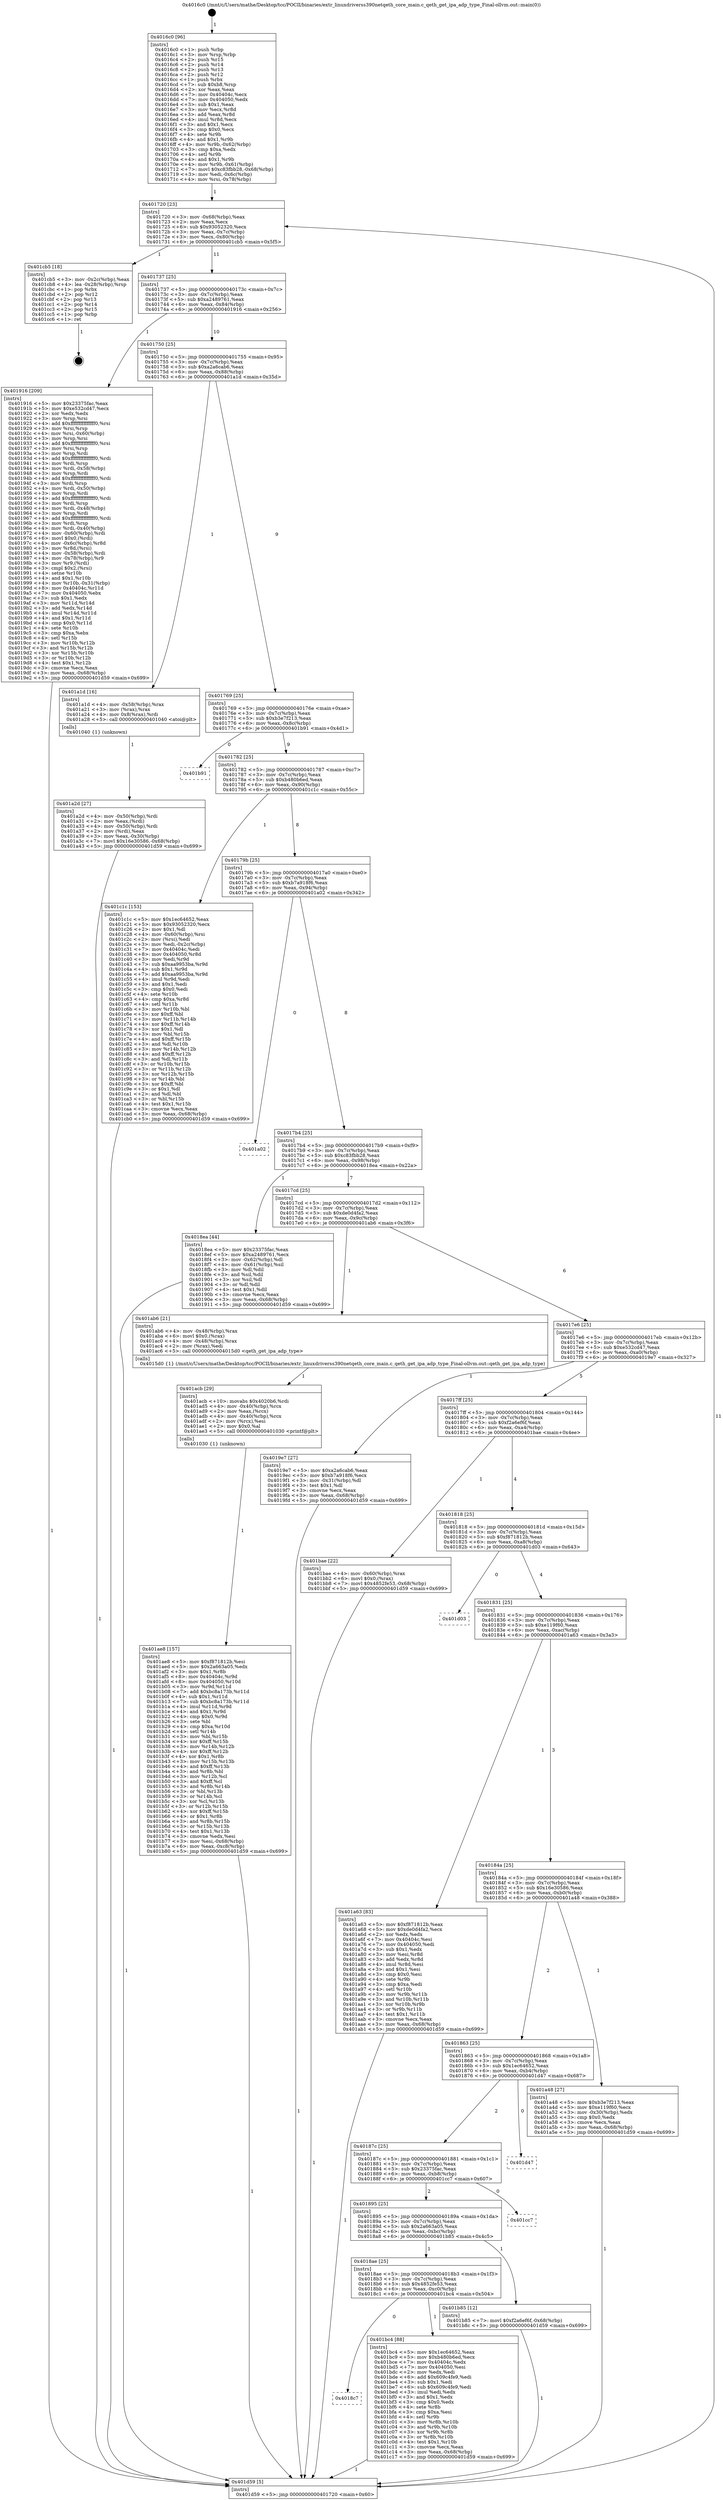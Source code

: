 digraph "0x4016c0" {
  label = "0x4016c0 (/mnt/c/Users/mathe/Desktop/tcc/POCII/binaries/extr_linuxdriverss390netqeth_core_main.c_qeth_get_ipa_adp_type_Final-ollvm.out::main(0))"
  labelloc = "t"
  node[shape=record]

  Entry [label="",width=0.3,height=0.3,shape=circle,fillcolor=black,style=filled]
  "0x401720" [label="{
     0x401720 [23]\l
     | [instrs]\l
     &nbsp;&nbsp;0x401720 \<+3\>: mov -0x68(%rbp),%eax\l
     &nbsp;&nbsp;0x401723 \<+2\>: mov %eax,%ecx\l
     &nbsp;&nbsp;0x401725 \<+6\>: sub $0x93052320,%ecx\l
     &nbsp;&nbsp;0x40172b \<+3\>: mov %eax,-0x7c(%rbp)\l
     &nbsp;&nbsp;0x40172e \<+3\>: mov %ecx,-0x80(%rbp)\l
     &nbsp;&nbsp;0x401731 \<+6\>: je 0000000000401cb5 \<main+0x5f5\>\l
  }"]
  "0x401cb5" [label="{
     0x401cb5 [18]\l
     | [instrs]\l
     &nbsp;&nbsp;0x401cb5 \<+3\>: mov -0x2c(%rbp),%eax\l
     &nbsp;&nbsp;0x401cb8 \<+4\>: lea -0x28(%rbp),%rsp\l
     &nbsp;&nbsp;0x401cbc \<+1\>: pop %rbx\l
     &nbsp;&nbsp;0x401cbd \<+2\>: pop %r12\l
     &nbsp;&nbsp;0x401cbf \<+2\>: pop %r13\l
     &nbsp;&nbsp;0x401cc1 \<+2\>: pop %r14\l
     &nbsp;&nbsp;0x401cc3 \<+2\>: pop %r15\l
     &nbsp;&nbsp;0x401cc5 \<+1\>: pop %rbp\l
     &nbsp;&nbsp;0x401cc6 \<+1\>: ret\l
  }"]
  "0x401737" [label="{
     0x401737 [25]\l
     | [instrs]\l
     &nbsp;&nbsp;0x401737 \<+5\>: jmp 000000000040173c \<main+0x7c\>\l
     &nbsp;&nbsp;0x40173c \<+3\>: mov -0x7c(%rbp),%eax\l
     &nbsp;&nbsp;0x40173f \<+5\>: sub $0xa2489761,%eax\l
     &nbsp;&nbsp;0x401744 \<+6\>: mov %eax,-0x84(%rbp)\l
     &nbsp;&nbsp;0x40174a \<+6\>: je 0000000000401916 \<main+0x256\>\l
  }"]
  Exit [label="",width=0.3,height=0.3,shape=circle,fillcolor=black,style=filled,peripheries=2]
  "0x401916" [label="{
     0x401916 [209]\l
     | [instrs]\l
     &nbsp;&nbsp;0x401916 \<+5\>: mov $0x23375fac,%eax\l
     &nbsp;&nbsp;0x40191b \<+5\>: mov $0xe532cd47,%ecx\l
     &nbsp;&nbsp;0x401920 \<+2\>: xor %edx,%edx\l
     &nbsp;&nbsp;0x401922 \<+3\>: mov %rsp,%rsi\l
     &nbsp;&nbsp;0x401925 \<+4\>: add $0xfffffffffffffff0,%rsi\l
     &nbsp;&nbsp;0x401929 \<+3\>: mov %rsi,%rsp\l
     &nbsp;&nbsp;0x40192c \<+4\>: mov %rsi,-0x60(%rbp)\l
     &nbsp;&nbsp;0x401930 \<+3\>: mov %rsp,%rsi\l
     &nbsp;&nbsp;0x401933 \<+4\>: add $0xfffffffffffffff0,%rsi\l
     &nbsp;&nbsp;0x401937 \<+3\>: mov %rsi,%rsp\l
     &nbsp;&nbsp;0x40193a \<+3\>: mov %rsp,%rdi\l
     &nbsp;&nbsp;0x40193d \<+4\>: add $0xfffffffffffffff0,%rdi\l
     &nbsp;&nbsp;0x401941 \<+3\>: mov %rdi,%rsp\l
     &nbsp;&nbsp;0x401944 \<+4\>: mov %rdi,-0x58(%rbp)\l
     &nbsp;&nbsp;0x401948 \<+3\>: mov %rsp,%rdi\l
     &nbsp;&nbsp;0x40194b \<+4\>: add $0xfffffffffffffff0,%rdi\l
     &nbsp;&nbsp;0x40194f \<+3\>: mov %rdi,%rsp\l
     &nbsp;&nbsp;0x401952 \<+4\>: mov %rdi,-0x50(%rbp)\l
     &nbsp;&nbsp;0x401956 \<+3\>: mov %rsp,%rdi\l
     &nbsp;&nbsp;0x401959 \<+4\>: add $0xfffffffffffffff0,%rdi\l
     &nbsp;&nbsp;0x40195d \<+3\>: mov %rdi,%rsp\l
     &nbsp;&nbsp;0x401960 \<+4\>: mov %rdi,-0x48(%rbp)\l
     &nbsp;&nbsp;0x401964 \<+3\>: mov %rsp,%rdi\l
     &nbsp;&nbsp;0x401967 \<+4\>: add $0xfffffffffffffff0,%rdi\l
     &nbsp;&nbsp;0x40196b \<+3\>: mov %rdi,%rsp\l
     &nbsp;&nbsp;0x40196e \<+4\>: mov %rdi,-0x40(%rbp)\l
     &nbsp;&nbsp;0x401972 \<+4\>: mov -0x60(%rbp),%rdi\l
     &nbsp;&nbsp;0x401976 \<+6\>: movl $0x0,(%rdi)\l
     &nbsp;&nbsp;0x40197c \<+4\>: mov -0x6c(%rbp),%r8d\l
     &nbsp;&nbsp;0x401980 \<+3\>: mov %r8d,(%rsi)\l
     &nbsp;&nbsp;0x401983 \<+4\>: mov -0x58(%rbp),%rdi\l
     &nbsp;&nbsp;0x401987 \<+4\>: mov -0x78(%rbp),%r9\l
     &nbsp;&nbsp;0x40198b \<+3\>: mov %r9,(%rdi)\l
     &nbsp;&nbsp;0x40198e \<+3\>: cmpl $0x2,(%rsi)\l
     &nbsp;&nbsp;0x401991 \<+4\>: setne %r10b\l
     &nbsp;&nbsp;0x401995 \<+4\>: and $0x1,%r10b\l
     &nbsp;&nbsp;0x401999 \<+4\>: mov %r10b,-0x31(%rbp)\l
     &nbsp;&nbsp;0x40199d \<+8\>: mov 0x40404c,%r11d\l
     &nbsp;&nbsp;0x4019a5 \<+7\>: mov 0x404050,%ebx\l
     &nbsp;&nbsp;0x4019ac \<+3\>: sub $0x1,%edx\l
     &nbsp;&nbsp;0x4019af \<+3\>: mov %r11d,%r14d\l
     &nbsp;&nbsp;0x4019b2 \<+3\>: add %edx,%r14d\l
     &nbsp;&nbsp;0x4019b5 \<+4\>: imul %r14d,%r11d\l
     &nbsp;&nbsp;0x4019b9 \<+4\>: and $0x1,%r11d\l
     &nbsp;&nbsp;0x4019bd \<+4\>: cmp $0x0,%r11d\l
     &nbsp;&nbsp;0x4019c1 \<+4\>: sete %r10b\l
     &nbsp;&nbsp;0x4019c5 \<+3\>: cmp $0xa,%ebx\l
     &nbsp;&nbsp;0x4019c8 \<+4\>: setl %r15b\l
     &nbsp;&nbsp;0x4019cc \<+3\>: mov %r10b,%r12b\l
     &nbsp;&nbsp;0x4019cf \<+3\>: and %r15b,%r12b\l
     &nbsp;&nbsp;0x4019d2 \<+3\>: xor %r15b,%r10b\l
     &nbsp;&nbsp;0x4019d5 \<+3\>: or %r10b,%r12b\l
     &nbsp;&nbsp;0x4019d8 \<+4\>: test $0x1,%r12b\l
     &nbsp;&nbsp;0x4019dc \<+3\>: cmovne %ecx,%eax\l
     &nbsp;&nbsp;0x4019df \<+3\>: mov %eax,-0x68(%rbp)\l
     &nbsp;&nbsp;0x4019e2 \<+5\>: jmp 0000000000401d59 \<main+0x699\>\l
  }"]
  "0x401750" [label="{
     0x401750 [25]\l
     | [instrs]\l
     &nbsp;&nbsp;0x401750 \<+5\>: jmp 0000000000401755 \<main+0x95\>\l
     &nbsp;&nbsp;0x401755 \<+3\>: mov -0x7c(%rbp),%eax\l
     &nbsp;&nbsp;0x401758 \<+5\>: sub $0xa2a6cab6,%eax\l
     &nbsp;&nbsp;0x40175d \<+6\>: mov %eax,-0x88(%rbp)\l
     &nbsp;&nbsp;0x401763 \<+6\>: je 0000000000401a1d \<main+0x35d\>\l
  }"]
  "0x4018c7" [label="{
     0x4018c7\l
  }", style=dashed]
  "0x401a1d" [label="{
     0x401a1d [16]\l
     | [instrs]\l
     &nbsp;&nbsp;0x401a1d \<+4\>: mov -0x58(%rbp),%rax\l
     &nbsp;&nbsp;0x401a21 \<+3\>: mov (%rax),%rax\l
     &nbsp;&nbsp;0x401a24 \<+4\>: mov 0x8(%rax),%rdi\l
     &nbsp;&nbsp;0x401a28 \<+5\>: call 0000000000401040 \<atoi@plt\>\l
     | [calls]\l
     &nbsp;&nbsp;0x401040 \{1\} (unknown)\l
  }"]
  "0x401769" [label="{
     0x401769 [25]\l
     | [instrs]\l
     &nbsp;&nbsp;0x401769 \<+5\>: jmp 000000000040176e \<main+0xae\>\l
     &nbsp;&nbsp;0x40176e \<+3\>: mov -0x7c(%rbp),%eax\l
     &nbsp;&nbsp;0x401771 \<+5\>: sub $0xb3e7f213,%eax\l
     &nbsp;&nbsp;0x401776 \<+6\>: mov %eax,-0x8c(%rbp)\l
     &nbsp;&nbsp;0x40177c \<+6\>: je 0000000000401b91 \<main+0x4d1\>\l
  }"]
  "0x401bc4" [label="{
     0x401bc4 [88]\l
     | [instrs]\l
     &nbsp;&nbsp;0x401bc4 \<+5\>: mov $0x1ec64652,%eax\l
     &nbsp;&nbsp;0x401bc9 \<+5\>: mov $0xb480b6ed,%ecx\l
     &nbsp;&nbsp;0x401bce \<+7\>: mov 0x40404c,%edx\l
     &nbsp;&nbsp;0x401bd5 \<+7\>: mov 0x404050,%esi\l
     &nbsp;&nbsp;0x401bdc \<+2\>: mov %edx,%edi\l
     &nbsp;&nbsp;0x401bde \<+6\>: add $0x609c4fe9,%edi\l
     &nbsp;&nbsp;0x401be4 \<+3\>: sub $0x1,%edi\l
     &nbsp;&nbsp;0x401be7 \<+6\>: sub $0x609c4fe9,%edi\l
     &nbsp;&nbsp;0x401bed \<+3\>: imul %edi,%edx\l
     &nbsp;&nbsp;0x401bf0 \<+3\>: and $0x1,%edx\l
     &nbsp;&nbsp;0x401bf3 \<+3\>: cmp $0x0,%edx\l
     &nbsp;&nbsp;0x401bf6 \<+4\>: sete %r8b\l
     &nbsp;&nbsp;0x401bfa \<+3\>: cmp $0xa,%esi\l
     &nbsp;&nbsp;0x401bfd \<+4\>: setl %r9b\l
     &nbsp;&nbsp;0x401c01 \<+3\>: mov %r8b,%r10b\l
     &nbsp;&nbsp;0x401c04 \<+3\>: and %r9b,%r10b\l
     &nbsp;&nbsp;0x401c07 \<+3\>: xor %r9b,%r8b\l
     &nbsp;&nbsp;0x401c0a \<+3\>: or %r8b,%r10b\l
     &nbsp;&nbsp;0x401c0d \<+4\>: test $0x1,%r10b\l
     &nbsp;&nbsp;0x401c11 \<+3\>: cmovne %ecx,%eax\l
     &nbsp;&nbsp;0x401c14 \<+3\>: mov %eax,-0x68(%rbp)\l
     &nbsp;&nbsp;0x401c17 \<+5\>: jmp 0000000000401d59 \<main+0x699\>\l
  }"]
  "0x401b91" [label="{
     0x401b91\l
  }", style=dashed]
  "0x401782" [label="{
     0x401782 [25]\l
     | [instrs]\l
     &nbsp;&nbsp;0x401782 \<+5\>: jmp 0000000000401787 \<main+0xc7\>\l
     &nbsp;&nbsp;0x401787 \<+3\>: mov -0x7c(%rbp),%eax\l
     &nbsp;&nbsp;0x40178a \<+5\>: sub $0xb480b6ed,%eax\l
     &nbsp;&nbsp;0x40178f \<+6\>: mov %eax,-0x90(%rbp)\l
     &nbsp;&nbsp;0x401795 \<+6\>: je 0000000000401c1c \<main+0x55c\>\l
  }"]
  "0x4018ae" [label="{
     0x4018ae [25]\l
     | [instrs]\l
     &nbsp;&nbsp;0x4018ae \<+5\>: jmp 00000000004018b3 \<main+0x1f3\>\l
     &nbsp;&nbsp;0x4018b3 \<+3\>: mov -0x7c(%rbp),%eax\l
     &nbsp;&nbsp;0x4018b6 \<+5\>: sub $0x4852fe53,%eax\l
     &nbsp;&nbsp;0x4018bb \<+6\>: mov %eax,-0xc0(%rbp)\l
     &nbsp;&nbsp;0x4018c1 \<+6\>: je 0000000000401bc4 \<main+0x504\>\l
  }"]
  "0x401c1c" [label="{
     0x401c1c [153]\l
     | [instrs]\l
     &nbsp;&nbsp;0x401c1c \<+5\>: mov $0x1ec64652,%eax\l
     &nbsp;&nbsp;0x401c21 \<+5\>: mov $0x93052320,%ecx\l
     &nbsp;&nbsp;0x401c26 \<+2\>: mov $0x1,%dl\l
     &nbsp;&nbsp;0x401c28 \<+4\>: mov -0x60(%rbp),%rsi\l
     &nbsp;&nbsp;0x401c2c \<+2\>: mov (%rsi),%edi\l
     &nbsp;&nbsp;0x401c2e \<+3\>: mov %edi,-0x2c(%rbp)\l
     &nbsp;&nbsp;0x401c31 \<+7\>: mov 0x40404c,%edi\l
     &nbsp;&nbsp;0x401c38 \<+8\>: mov 0x404050,%r8d\l
     &nbsp;&nbsp;0x401c40 \<+3\>: mov %edi,%r9d\l
     &nbsp;&nbsp;0x401c43 \<+7\>: sub $0xaa9953ba,%r9d\l
     &nbsp;&nbsp;0x401c4a \<+4\>: sub $0x1,%r9d\l
     &nbsp;&nbsp;0x401c4e \<+7\>: add $0xaa9953ba,%r9d\l
     &nbsp;&nbsp;0x401c55 \<+4\>: imul %r9d,%edi\l
     &nbsp;&nbsp;0x401c59 \<+3\>: and $0x1,%edi\l
     &nbsp;&nbsp;0x401c5c \<+3\>: cmp $0x0,%edi\l
     &nbsp;&nbsp;0x401c5f \<+4\>: sete %r10b\l
     &nbsp;&nbsp;0x401c63 \<+4\>: cmp $0xa,%r8d\l
     &nbsp;&nbsp;0x401c67 \<+4\>: setl %r11b\l
     &nbsp;&nbsp;0x401c6b \<+3\>: mov %r10b,%bl\l
     &nbsp;&nbsp;0x401c6e \<+3\>: xor $0xff,%bl\l
     &nbsp;&nbsp;0x401c71 \<+3\>: mov %r11b,%r14b\l
     &nbsp;&nbsp;0x401c74 \<+4\>: xor $0xff,%r14b\l
     &nbsp;&nbsp;0x401c78 \<+3\>: xor $0x1,%dl\l
     &nbsp;&nbsp;0x401c7b \<+3\>: mov %bl,%r15b\l
     &nbsp;&nbsp;0x401c7e \<+4\>: and $0xff,%r15b\l
     &nbsp;&nbsp;0x401c82 \<+3\>: and %dl,%r10b\l
     &nbsp;&nbsp;0x401c85 \<+3\>: mov %r14b,%r12b\l
     &nbsp;&nbsp;0x401c88 \<+4\>: and $0xff,%r12b\l
     &nbsp;&nbsp;0x401c8c \<+3\>: and %dl,%r11b\l
     &nbsp;&nbsp;0x401c8f \<+3\>: or %r10b,%r15b\l
     &nbsp;&nbsp;0x401c92 \<+3\>: or %r11b,%r12b\l
     &nbsp;&nbsp;0x401c95 \<+3\>: xor %r12b,%r15b\l
     &nbsp;&nbsp;0x401c98 \<+3\>: or %r14b,%bl\l
     &nbsp;&nbsp;0x401c9b \<+3\>: xor $0xff,%bl\l
     &nbsp;&nbsp;0x401c9e \<+3\>: or $0x1,%dl\l
     &nbsp;&nbsp;0x401ca1 \<+2\>: and %dl,%bl\l
     &nbsp;&nbsp;0x401ca3 \<+3\>: or %bl,%r15b\l
     &nbsp;&nbsp;0x401ca6 \<+4\>: test $0x1,%r15b\l
     &nbsp;&nbsp;0x401caa \<+3\>: cmovne %ecx,%eax\l
     &nbsp;&nbsp;0x401cad \<+3\>: mov %eax,-0x68(%rbp)\l
     &nbsp;&nbsp;0x401cb0 \<+5\>: jmp 0000000000401d59 \<main+0x699\>\l
  }"]
  "0x40179b" [label="{
     0x40179b [25]\l
     | [instrs]\l
     &nbsp;&nbsp;0x40179b \<+5\>: jmp 00000000004017a0 \<main+0xe0\>\l
     &nbsp;&nbsp;0x4017a0 \<+3\>: mov -0x7c(%rbp),%eax\l
     &nbsp;&nbsp;0x4017a3 \<+5\>: sub $0xb7a918f6,%eax\l
     &nbsp;&nbsp;0x4017a8 \<+6\>: mov %eax,-0x94(%rbp)\l
     &nbsp;&nbsp;0x4017ae \<+6\>: je 0000000000401a02 \<main+0x342\>\l
  }"]
  "0x401b85" [label="{
     0x401b85 [12]\l
     | [instrs]\l
     &nbsp;&nbsp;0x401b85 \<+7\>: movl $0xf2a6ef6f,-0x68(%rbp)\l
     &nbsp;&nbsp;0x401b8c \<+5\>: jmp 0000000000401d59 \<main+0x699\>\l
  }"]
  "0x401a02" [label="{
     0x401a02\l
  }", style=dashed]
  "0x4017b4" [label="{
     0x4017b4 [25]\l
     | [instrs]\l
     &nbsp;&nbsp;0x4017b4 \<+5\>: jmp 00000000004017b9 \<main+0xf9\>\l
     &nbsp;&nbsp;0x4017b9 \<+3\>: mov -0x7c(%rbp),%eax\l
     &nbsp;&nbsp;0x4017bc \<+5\>: sub $0xc83fbb28,%eax\l
     &nbsp;&nbsp;0x4017c1 \<+6\>: mov %eax,-0x98(%rbp)\l
     &nbsp;&nbsp;0x4017c7 \<+6\>: je 00000000004018ea \<main+0x22a\>\l
  }"]
  "0x401895" [label="{
     0x401895 [25]\l
     | [instrs]\l
     &nbsp;&nbsp;0x401895 \<+5\>: jmp 000000000040189a \<main+0x1da\>\l
     &nbsp;&nbsp;0x40189a \<+3\>: mov -0x7c(%rbp),%eax\l
     &nbsp;&nbsp;0x40189d \<+5\>: sub $0x2a663a05,%eax\l
     &nbsp;&nbsp;0x4018a2 \<+6\>: mov %eax,-0xbc(%rbp)\l
     &nbsp;&nbsp;0x4018a8 \<+6\>: je 0000000000401b85 \<main+0x4c5\>\l
  }"]
  "0x4018ea" [label="{
     0x4018ea [44]\l
     | [instrs]\l
     &nbsp;&nbsp;0x4018ea \<+5\>: mov $0x23375fac,%eax\l
     &nbsp;&nbsp;0x4018ef \<+5\>: mov $0xa2489761,%ecx\l
     &nbsp;&nbsp;0x4018f4 \<+3\>: mov -0x62(%rbp),%dl\l
     &nbsp;&nbsp;0x4018f7 \<+4\>: mov -0x61(%rbp),%sil\l
     &nbsp;&nbsp;0x4018fb \<+3\>: mov %dl,%dil\l
     &nbsp;&nbsp;0x4018fe \<+3\>: and %sil,%dil\l
     &nbsp;&nbsp;0x401901 \<+3\>: xor %sil,%dl\l
     &nbsp;&nbsp;0x401904 \<+3\>: or %dl,%dil\l
     &nbsp;&nbsp;0x401907 \<+4\>: test $0x1,%dil\l
     &nbsp;&nbsp;0x40190b \<+3\>: cmovne %ecx,%eax\l
     &nbsp;&nbsp;0x40190e \<+3\>: mov %eax,-0x68(%rbp)\l
     &nbsp;&nbsp;0x401911 \<+5\>: jmp 0000000000401d59 \<main+0x699\>\l
  }"]
  "0x4017cd" [label="{
     0x4017cd [25]\l
     | [instrs]\l
     &nbsp;&nbsp;0x4017cd \<+5\>: jmp 00000000004017d2 \<main+0x112\>\l
     &nbsp;&nbsp;0x4017d2 \<+3\>: mov -0x7c(%rbp),%eax\l
     &nbsp;&nbsp;0x4017d5 \<+5\>: sub $0xde0d4fa2,%eax\l
     &nbsp;&nbsp;0x4017da \<+6\>: mov %eax,-0x9c(%rbp)\l
     &nbsp;&nbsp;0x4017e0 \<+6\>: je 0000000000401ab6 \<main+0x3f6\>\l
  }"]
  "0x401d59" [label="{
     0x401d59 [5]\l
     | [instrs]\l
     &nbsp;&nbsp;0x401d59 \<+5\>: jmp 0000000000401720 \<main+0x60\>\l
  }"]
  "0x4016c0" [label="{
     0x4016c0 [96]\l
     | [instrs]\l
     &nbsp;&nbsp;0x4016c0 \<+1\>: push %rbp\l
     &nbsp;&nbsp;0x4016c1 \<+3\>: mov %rsp,%rbp\l
     &nbsp;&nbsp;0x4016c4 \<+2\>: push %r15\l
     &nbsp;&nbsp;0x4016c6 \<+2\>: push %r14\l
     &nbsp;&nbsp;0x4016c8 \<+2\>: push %r13\l
     &nbsp;&nbsp;0x4016ca \<+2\>: push %r12\l
     &nbsp;&nbsp;0x4016cc \<+1\>: push %rbx\l
     &nbsp;&nbsp;0x4016cd \<+7\>: sub $0xb8,%rsp\l
     &nbsp;&nbsp;0x4016d4 \<+2\>: xor %eax,%eax\l
     &nbsp;&nbsp;0x4016d6 \<+7\>: mov 0x40404c,%ecx\l
     &nbsp;&nbsp;0x4016dd \<+7\>: mov 0x404050,%edx\l
     &nbsp;&nbsp;0x4016e4 \<+3\>: sub $0x1,%eax\l
     &nbsp;&nbsp;0x4016e7 \<+3\>: mov %ecx,%r8d\l
     &nbsp;&nbsp;0x4016ea \<+3\>: add %eax,%r8d\l
     &nbsp;&nbsp;0x4016ed \<+4\>: imul %r8d,%ecx\l
     &nbsp;&nbsp;0x4016f1 \<+3\>: and $0x1,%ecx\l
     &nbsp;&nbsp;0x4016f4 \<+3\>: cmp $0x0,%ecx\l
     &nbsp;&nbsp;0x4016f7 \<+4\>: sete %r9b\l
     &nbsp;&nbsp;0x4016fb \<+4\>: and $0x1,%r9b\l
     &nbsp;&nbsp;0x4016ff \<+4\>: mov %r9b,-0x62(%rbp)\l
     &nbsp;&nbsp;0x401703 \<+3\>: cmp $0xa,%edx\l
     &nbsp;&nbsp;0x401706 \<+4\>: setl %r9b\l
     &nbsp;&nbsp;0x40170a \<+4\>: and $0x1,%r9b\l
     &nbsp;&nbsp;0x40170e \<+4\>: mov %r9b,-0x61(%rbp)\l
     &nbsp;&nbsp;0x401712 \<+7\>: movl $0xc83fbb28,-0x68(%rbp)\l
     &nbsp;&nbsp;0x401719 \<+3\>: mov %edi,-0x6c(%rbp)\l
     &nbsp;&nbsp;0x40171c \<+4\>: mov %rsi,-0x78(%rbp)\l
  }"]
  "0x401cc7" [label="{
     0x401cc7\l
  }", style=dashed]
  "0x401ab6" [label="{
     0x401ab6 [21]\l
     | [instrs]\l
     &nbsp;&nbsp;0x401ab6 \<+4\>: mov -0x48(%rbp),%rax\l
     &nbsp;&nbsp;0x401aba \<+6\>: movl $0x0,(%rax)\l
     &nbsp;&nbsp;0x401ac0 \<+4\>: mov -0x48(%rbp),%rax\l
     &nbsp;&nbsp;0x401ac4 \<+2\>: mov (%rax),%edi\l
     &nbsp;&nbsp;0x401ac6 \<+5\>: call 00000000004015d0 \<qeth_get_ipa_adp_type\>\l
     | [calls]\l
     &nbsp;&nbsp;0x4015d0 \{1\} (/mnt/c/Users/mathe/Desktop/tcc/POCII/binaries/extr_linuxdriverss390netqeth_core_main.c_qeth_get_ipa_adp_type_Final-ollvm.out::qeth_get_ipa_adp_type)\l
  }"]
  "0x4017e6" [label="{
     0x4017e6 [25]\l
     | [instrs]\l
     &nbsp;&nbsp;0x4017e6 \<+5\>: jmp 00000000004017eb \<main+0x12b\>\l
     &nbsp;&nbsp;0x4017eb \<+3\>: mov -0x7c(%rbp),%eax\l
     &nbsp;&nbsp;0x4017ee \<+5\>: sub $0xe532cd47,%eax\l
     &nbsp;&nbsp;0x4017f3 \<+6\>: mov %eax,-0xa0(%rbp)\l
     &nbsp;&nbsp;0x4017f9 \<+6\>: je 00000000004019e7 \<main+0x327\>\l
  }"]
  "0x40187c" [label="{
     0x40187c [25]\l
     | [instrs]\l
     &nbsp;&nbsp;0x40187c \<+5\>: jmp 0000000000401881 \<main+0x1c1\>\l
     &nbsp;&nbsp;0x401881 \<+3\>: mov -0x7c(%rbp),%eax\l
     &nbsp;&nbsp;0x401884 \<+5\>: sub $0x23375fac,%eax\l
     &nbsp;&nbsp;0x401889 \<+6\>: mov %eax,-0xb8(%rbp)\l
     &nbsp;&nbsp;0x40188f \<+6\>: je 0000000000401cc7 \<main+0x607\>\l
  }"]
  "0x4019e7" [label="{
     0x4019e7 [27]\l
     | [instrs]\l
     &nbsp;&nbsp;0x4019e7 \<+5\>: mov $0xa2a6cab6,%eax\l
     &nbsp;&nbsp;0x4019ec \<+5\>: mov $0xb7a918f6,%ecx\l
     &nbsp;&nbsp;0x4019f1 \<+3\>: mov -0x31(%rbp),%dl\l
     &nbsp;&nbsp;0x4019f4 \<+3\>: test $0x1,%dl\l
     &nbsp;&nbsp;0x4019f7 \<+3\>: cmovne %ecx,%eax\l
     &nbsp;&nbsp;0x4019fa \<+3\>: mov %eax,-0x68(%rbp)\l
     &nbsp;&nbsp;0x4019fd \<+5\>: jmp 0000000000401d59 \<main+0x699\>\l
  }"]
  "0x4017ff" [label="{
     0x4017ff [25]\l
     | [instrs]\l
     &nbsp;&nbsp;0x4017ff \<+5\>: jmp 0000000000401804 \<main+0x144\>\l
     &nbsp;&nbsp;0x401804 \<+3\>: mov -0x7c(%rbp),%eax\l
     &nbsp;&nbsp;0x401807 \<+5\>: sub $0xf2a6ef6f,%eax\l
     &nbsp;&nbsp;0x40180c \<+6\>: mov %eax,-0xa4(%rbp)\l
     &nbsp;&nbsp;0x401812 \<+6\>: je 0000000000401bae \<main+0x4ee\>\l
  }"]
  "0x401a2d" [label="{
     0x401a2d [27]\l
     | [instrs]\l
     &nbsp;&nbsp;0x401a2d \<+4\>: mov -0x50(%rbp),%rdi\l
     &nbsp;&nbsp;0x401a31 \<+2\>: mov %eax,(%rdi)\l
     &nbsp;&nbsp;0x401a33 \<+4\>: mov -0x50(%rbp),%rdi\l
     &nbsp;&nbsp;0x401a37 \<+2\>: mov (%rdi),%eax\l
     &nbsp;&nbsp;0x401a39 \<+3\>: mov %eax,-0x30(%rbp)\l
     &nbsp;&nbsp;0x401a3c \<+7\>: movl $0x16e30586,-0x68(%rbp)\l
     &nbsp;&nbsp;0x401a43 \<+5\>: jmp 0000000000401d59 \<main+0x699\>\l
  }"]
  "0x401d47" [label="{
     0x401d47\l
  }", style=dashed]
  "0x401bae" [label="{
     0x401bae [22]\l
     | [instrs]\l
     &nbsp;&nbsp;0x401bae \<+4\>: mov -0x60(%rbp),%rax\l
     &nbsp;&nbsp;0x401bb2 \<+6\>: movl $0x0,(%rax)\l
     &nbsp;&nbsp;0x401bb8 \<+7\>: movl $0x4852fe53,-0x68(%rbp)\l
     &nbsp;&nbsp;0x401bbf \<+5\>: jmp 0000000000401d59 \<main+0x699\>\l
  }"]
  "0x401818" [label="{
     0x401818 [25]\l
     | [instrs]\l
     &nbsp;&nbsp;0x401818 \<+5\>: jmp 000000000040181d \<main+0x15d\>\l
     &nbsp;&nbsp;0x40181d \<+3\>: mov -0x7c(%rbp),%eax\l
     &nbsp;&nbsp;0x401820 \<+5\>: sub $0xf871812b,%eax\l
     &nbsp;&nbsp;0x401825 \<+6\>: mov %eax,-0xa8(%rbp)\l
     &nbsp;&nbsp;0x40182b \<+6\>: je 0000000000401d03 \<main+0x643\>\l
  }"]
  "0x401ae8" [label="{
     0x401ae8 [157]\l
     | [instrs]\l
     &nbsp;&nbsp;0x401ae8 \<+5\>: mov $0xf871812b,%esi\l
     &nbsp;&nbsp;0x401aed \<+5\>: mov $0x2a663a05,%edx\l
     &nbsp;&nbsp;0x401af2 \<+3\>: mov $0x1,%r8b\l
     &nbsp;&nbsp;0x401af5 \<+8\>: mov 0x40404c,%r9d\l
     &nbsp;&nbsp;0x401afd \<+8\>: mov 0x404050,%r10d\l
     &nbsp;&nbsp;0x401b05 \<+3\>: mov %r9d,%r11d\l
     &nbsp;&nbsp;0x401b08 \<+7\>: add $0xbc8a173b,%r11d\l
     &nbsp;&nbsp;0x401b0f \<+4\>: sub $0x1,%r11d\l
     &nbsp;&nbsp;0x401b13 \<+7\>: sub $0xbc8a173b,%r11d\l
     &nbsp;&nbsp;0x401b1a \<+4\>: imul %r11d,%r9d\l
     &nbsp;&nbsp;0x401b1e \<+4\>: and $0x1,%r9d\l
     &nbsp;&nbsp;0x401b22 \<+4\>: cmp $0x0,%r9d\l
     &nbsp;&nbsp;0x401b26 \<+3\>: sete %bl\l
     &nbsp;&nbsp;0x401b29 \<+4\>: cmp $0xa,%r10d\l
     &nbsp;&nbsp;0x401b2d \<+4\>: setl %r14b\l
     &nbsp;&nbsp;0x401b31 \<+3\>: mov %bl,%r15b\l
     &nbsp;&nbsp;0x401b34 \<+4\>: xor $0xff,%r15b\l
     &nbsp;&nbsp;0x401b38 \<+3\>: mov %r14b,%r12b\l
     &nbsp;&nbsp;0x401b3b \<+4\>: xor $0xff,%r12b\l
     &nbsp;&nbsp;0x401b3f \<+4\>: xor $0x1,%r8b\l
     &nbsp;&nbsp;0x401b43 \<+3\>: mov %r15b,%r13b\l
     &nbsp;&nbsp;0x401b46 \<+4\>: and $0xff,%r13b\l
     &nbsp;&nbsp;0x401b4a \<+3\>: and %r8b,%bl\l
     &nbsp;&nbsp;0x401b4d \<+3\>: mov %r12b,%cl\l
     &nbsp;&nbsp;0x401b50 \<+3\>: and $0xff,%cl\l
     &nbsp;&nbsp;0x401b53 \<+3\>: and %r8b,%r14b\l
     &nbsp;&nbsp;0x401b56 \<+3\>: or %bl,%r13b\l
     &nbsp;&nbsp;0x401b59 \<+3\>: or %r14b,%cl\l
     &nbsp;&nbsp;0x401b5c \<+3\>: xor %cl,%r13b\l
     &nbsp;&nbsp;0x401b5f \<+3\>: or %r12b,%r15b\l
     &nbsp;&nbsp;0x401b62 \<+4\>: xor $0xff,%r15b\l
     &nbsp;&nbsp;0x401b66 \<+4\>: or $0x1,%r8b\l
     &nbsp;&nbsp;0x401b6a \<+3\>: and %r8b,%r15b\l
     &nbsp;&nbsp;0x401b6d \<+3\>: or %r15b,%r13b\l
     &nbsp;&nbsp;0x401b70 \<+4\>: test $0x1,%r13b\l
     &nbsp;&nbsp;0x401b74 \<+3\>: cmovne %edx,%esi\l
     &nbsp;&nbsp;0x401b77 \<+3\>: mov %esi,-0x68(%rbp)\l
     &nbsp;&nbsp;0x401b7a \<+6\>: mov %eax,-0xc8(%rbp)\l
     &nbsp;&nbsp;0x401b80 \<+5\>: jmp 0000000000401d59 \<main+0x699\>\l
  }"]
  "0x401d03" [label="{
     0x401d03\l
  }", style=dashed]
  "0x401831" [label="{
     0x401831 [25]\l
     | [instrs]\l
     &nbsp;&nbsp;0x401831 \<+5\>: jmp 0000000000401836 \<main+0x176\>\l
     &nbsp;&nbsp;0x401836 \<+3\>: mov -0x7c(%rbp),%eax\l
     &nbsp;&nbsp;0x401839 \<+5\>: sub $0xe119f60,%eax\l
     &nbsp;&nbsp;0x40183e \<+6\>: mov %eax,-0xac(%rbp)\l
     &nbsp;&nbsp;0x401844 \<+6\>: je 0000000000401a63 \<main+0x3a3\>\l
  }"]
  "0x401acb" [label="{
     0x401acb [29]\l
     | [instrs]\l
     &nbsp;&nbsp;0x401acb \<+10\>: movabs $0x4020b6,%rdi\l
     &nbsp;&nbsp;0x401ad5 \<+4\>: mov -0x40(%rbp),%rcx\l
     &nbsp;&nbsp;0x401ad9 \<+2\>: mov %eax,(%rcx)\l
     &nbsp;&nbsp;0x401adb \<+4\>: mov -0x40(%rbp),%rcx\l
     &nbsp;&nbsp;0x401adf \<+2\>: mov (%rcx),%esi\l
     &nbsp;&nbsp;0x401ae1 \<+2\>: mov $0x0,%al\l
     &nbsp;&nbsp;0x401ae3 \<+5\>: call 0000000000401030 \<printf@plt\>\l
     | [calls]\l
     &nbsp;&nbsp;0x401030 \{1\} (unknown)\l
  }"]
  "0x401a63" [label="{
     0x401a63 [83]\l
     | [instrs]\l
     &nbsp;&nbsp;0x401a63 \<+5\>: mov $0xf871812b,%eax\l
     &nbsp;&nbsp;0x401a68 \<+5\>: mov $0xde0d4fa2,%ecx\l
     &nbsp;&nbsp;0x401a6d \<+2\>: xor %edx,%edx\l
     &nbsp;&nbsp;0x401a6f \<+7\>: mov 0x40404c,%esi\l
     &nbsp;&nbsp;0x401a76 \<+7\>: mov 0x404050,%edi\l
     &nbsp;&nbsp;0x401a7d \<+3\>: sub $0x1,%edx\l
     &nbsp;&nbsp;0x401a80 \<+3\>: mov %esi,%r8d\l
     &nbsp;&nbsp;0x401a83 \<+3\>: add %edx,%r8d\l
     &nbsp;&nbsp;0x401a86 \<+4\>: imul %r8d,%esi\l
     &nbsp;&nbsp;0x401a8a \<+3\>: and $0x1,%esi\l
     &nbsp;&nbsp;0x401a8d \<+3\>: cmp $0x0,%esi\l
     &nbsp;&nbsp;0x401a90 \<+4\>: sete %r9b\l
     &nbsp;&nbsp;0x401a94 \<+3\>: cmp $0xa,%edi\l
     &nbsp;&nbsp;0x401a97 \<+4\>: setl %r10b\l
     &nbsp;&nbsp;0x401a9b \<+3\>: mov %r9b,%r11b\l
     &nbsp;&nbsp;0x401a9e \<+3\>: and %r10b,%r11b\l
     &nbsp;&nbsp;0x401aa1 \<+3\>: xor %r10b,%r9b\l
     &nbsp;&nbsp;0x401aa4 \<+3\>: or %r9b,%r11b\l
     &nbsp;&nbsp;0x401aa7 \<+4\>: test $0x1,%r11b\l
     &nbsp;&nbsp;0x401aab \<+3\>: cmovne %ecx,%eax\l
     &nbsp;&nbsp;0x401aae \<+3\>: mov %eax,-0x68(%rbp)\l
     &nbsp;&nbsp;0x401ab1 \<+5\>: jmp 0000000000401d59 \<main+0x699\>\l
  }"]
  "0x40184a" [label="{
     0x40184a [25]\l
     | [instrs]\l
     &nbsp;&nbsp;0x40184a \<+5\>: jmp 000000000040184f \<main+0x18f\>\l
     &nbsp;&nbsp;0x40184f \<+3\>: mov -0x7c(%rbp),%eax\l
     &nbsp;&nbsp;0x401852 \<+5\>: sub $0x16e30586,%eax\l
     &nbsp;&nbsp;0x401857 \<+6\>: mov %eax,-0xb0(%rbp)\l
     &nbsp;&nbsp;0x40185d \<+6\>: je 0000000000401a48 \<main+0x388\>\l
  }"]
  "0x401863" [label="{
     0x401863 [25]\l
     | [instrs]\l
     &nbsp;&nbsp;0x401863 \<+5\>: jmp 0000000000401868 \<main+0x1a8\>\l
     &nbsp;&nbsp;0x401868 \<+3\>: mov -0x7c(%rbp),%eax\l
     &nbsp;&nbsp;0x40186b \<+5\>: sub $0x1ec64652,%eax\l
     &nbsp;&nbsp;0x401870 \<+6\>: mov %eax,-0xb4(%rbp)\l
     &nbsp;&nbsp;0x401876 \<+6\>: je 0000000000401d47 \<main+0x687\>\l
  }"]
  "0x401a48" [label="{
     0x401a48 [27]\l
     | [instrs]\l
     &nbsp;&nbsp;0x401a48 \<+5\>: mov $0xb3e7f213,%eax\l
     &nbsp;&nbsp;0x401a4d \<+5\>: mov $0xe119f60,%ecx\l
     &nbsp;&nbsp;0x401a52 \<+3\>: mov -0x30(%rbp),%edx\l
     &nbsp;&nbsp;0x401a55 \<+3\>: cmp $0x0,%edx\l
     &nbsp;&nbsp;0x401a58 \<+3\>: cmove %ecx,%eax\l
     &nbsp;&nbsp;0x401a5b \<+3\>: mov %eax,-0x68(%rbp)\l
     &nbsp;&nbsp;0x401a5e \<+5\>: jmp 0000000000401d59 \<main+0x699\>\l
  }"]
  Entry -> "0x4016c0" [label=" 1"]
  "0x401720" -> "0x401cb5" [label=" 1"]
  "0x401720" -> "0x401737" [label=" 11"]
  "0x401cb5" -> Exit [label=" 1"]
  "0x401737" -> "0x401916" [label=" 1"]
  "0x401737" -> "0x401750" [label=" 10"]
  "0x401c1c" -> "0x401d59" [label=" 1"]
  "0x401750" -> "0x401a1d" [label=" 1"]
  "0x401750" -> "0x401769" [label=" 9"]
  "0x401bc4" -> "0x401d59" [label=" 1"]
  "0x401769" -> "0x401b91" [label=" 0"]
  "0x401769" -> "0x401782" [label=" 9"]
  "0x4018ae" -> "0x4018c7" [label=" 0"]
  "0x401782" -> "0x401c1c" [label=" 1"]
  "0x401782" -> "0x40179b" [label=" 8"]
  "0x4018ae" -> "0x401bc4" [label=" 1"]
  "0x40179b" -> "0x401a02" [label=" 0"]
  "0x40179b" -> "0x4017b4" [label=" 8"]
  "0x401bae" -> "0x401d59" [label=" 1"]
  "0x4017b4" -> "0x4018ea" [label=" 1"]
  "0x4017b4" -> "0x4017cd" [label=" 7"]
  "0x4018ea" -> "0x401d59" [label=" 1"]
  "0x4016c0" -> "0x401720" [label=" 1"]
  "0x401d59" -> "0x401720" [label=" 11"]
  "0x401916" -> "0x401d59" [label=" 1"]
  "0x401895" -> "0x4018ae" [label=" 1"]
  "0x4017cd" -> "0x401ab6" [label=" 1"]
  "0x4017cd" -> "0x4017e6" [label=" 6"]
  "0x401895" -> "0x401b85" [label=" 1"]
  "0x4017e6" -> "0x4019e7" [label=" 1"]
  "0x4017e6" -> "0x4017ff" [label=" 5"]
  "0x4019e7" -> "0x401d59" [label=" 1"]
  "0x401a1d" -> "0x401a2d" [label=" 1"]
  "0x401a2d" -> "0x401d59" [label=" 1"]
  "0x40187c" -> "0x401895" [label=" 2"]
  "0x4017ff" -> "0x401bae" [label=" 1"]
  "0x4017ff" -> "0x401818" [label=" 4"]
  "0x40187c" -> "0x401cc7" [label=" 0"]
  "0x401818" -> "0x401d03" [label=" 0"]
  "0x401818" -> "0x401831" [label=" 4"]
  "0x401863" -> "0x40187c" [label=" 2"]
  "0x401831" -> "0x401a63" [label=" 1"]
  "0x401831" -> "0x40184a" [label=" 3"]
  "0x401863" -> "0x401d47" [label=" 0"]
  "0x40184a" -> "0x401a48" [label=" 1"]
  "0x40184a" -> "0x401863" [label=" 2"]
  "0x401a48" -> "0x401d59" [label=" 1"]
  "0x401a63" -> "0x401d59" [label=" 1"]
  "0x401ab6" -> "0x401acb" [label=" 1"]
  "0x401acb" -> "0x401ae8" [label=" 1"]
  "0x401ae8" -> "0x401d59" [label=" 1"]
  "0x401b85" -> "0x401d59" [label=" 1"]
}

